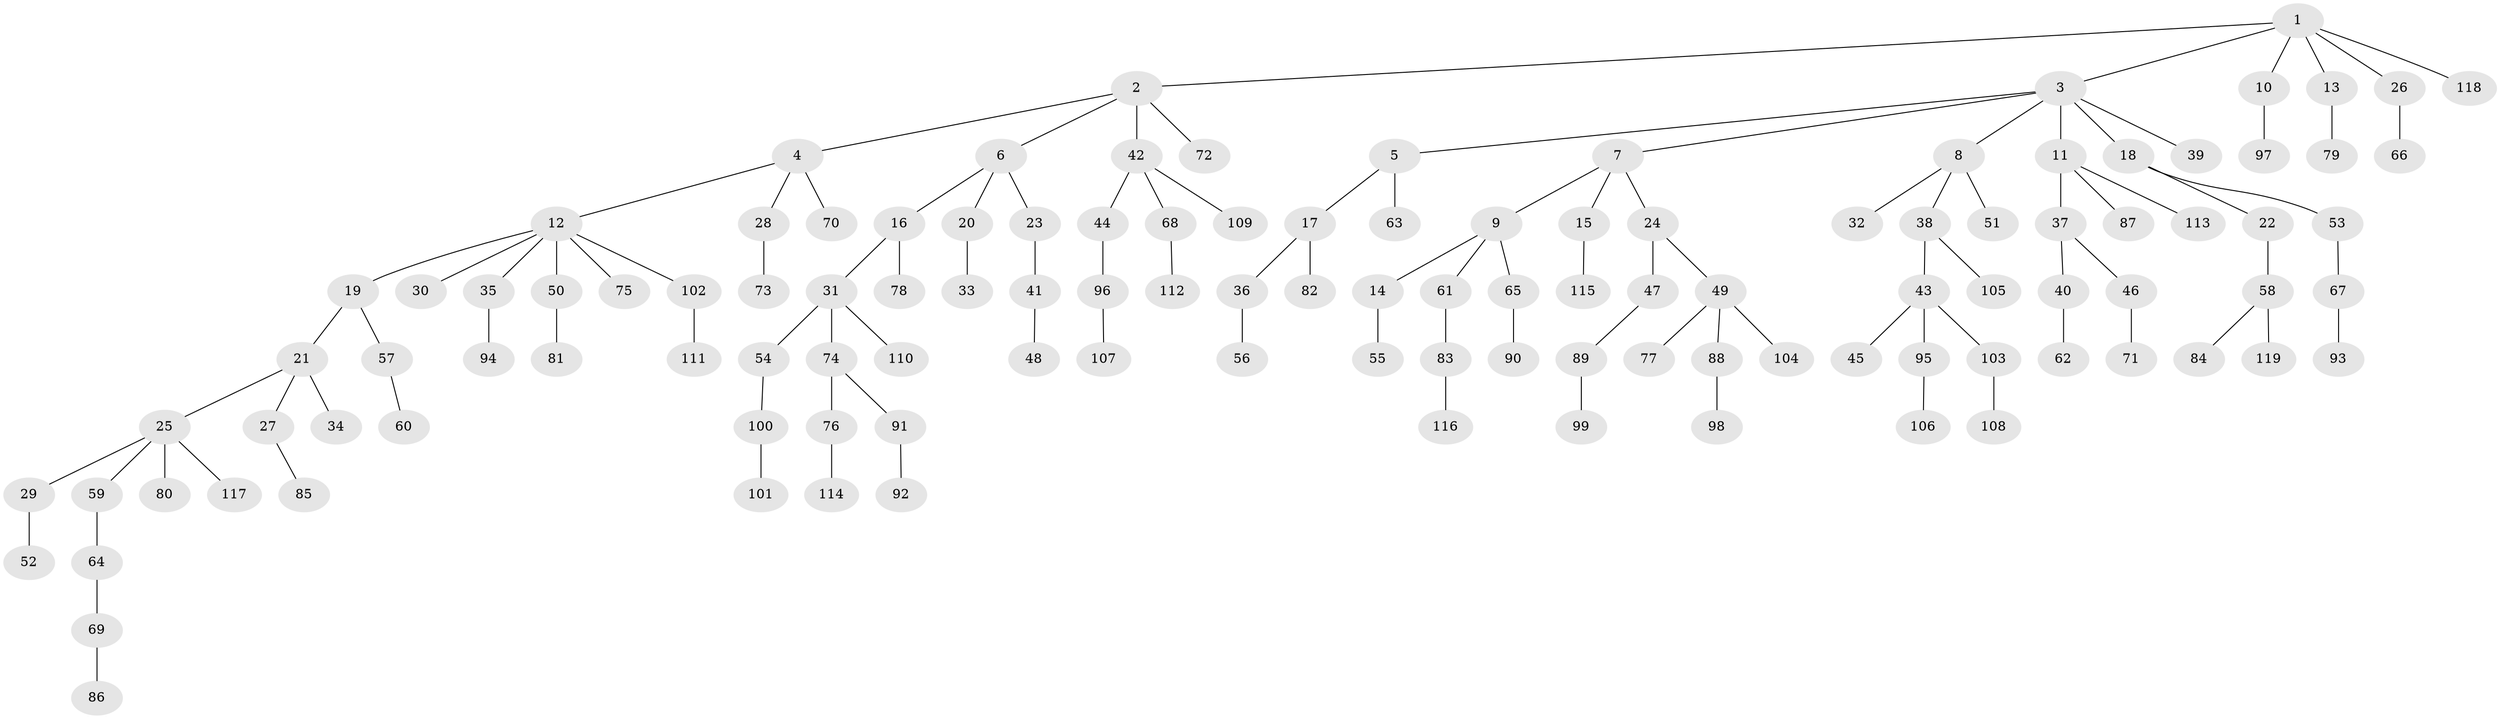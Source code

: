 // Generated by graph-tools (version 1.1) at 2025/26/03/09/25 03:26:27]
// undirected, 119 vertices, 118 edges
graph export_dot {
graph [start="1"]
  node [color=gray90,style=filled];
  1;
  2;
  3;
  4;
  5;
  6;
  7;
  8;
  9;
  10;
  11;
  12;
  13;
  14;
  15;
  16;
  17;
  18;
  19;
  20;
  21;
  22;
  23;
  24;
  25;
  26;
  27;
  28;
  29;
  30;
  31;
  32;
  33;
  34;
  35;
  36;
  37;
  38;
  39;
  40;
  41;
  42;
  43;
  44;
  45;
  46;
  47;
  48;
  49;
  50;
  51;
  52;
  53;
  54;
  55;
  56;
  57;
  58;
  59;
  60;
  61;
  62;
  63;
  64;
  65;
  66;
  67;
  68;
  69;
  70;
  71;
  72;
  73;
  74;
  75;
  76;
  77;
  78;
  79;
  80;
  81;
  82;
  83;
  84;
  85;
  86;
  87;
  88;
  89;
  90;
  91;
  92;
  93;
  94;
  95;
  96;
  97;
  98;
  99;
  100;
  101;
  102;
  103;
  104;
  105;
  106;
  107;
  108;
  109;
  110;
  111;
  112;
  113;
  114;
  115;
  116;
  117;
  118;
  119;
  1 -- 2;
  1 -- 3;
  1 -- 10;
  1 -- 13;
  1 -- 26;
  1 -- 118;
  2 -- 4;
  2 -- 6;
  2 -- 42;
  2 -- 72;
  3 -- 5;
  3 -- 7;
  3 -- 8;
  3 -- 11;
  3 -- 18;
  3 -- 39;
  4 -- 12;
  4 -- 28;
  4 -- 70;
  5 -- 17;
  5 -- 63;
  6 -- 16;
  6 -- 20;
  6 -- 23;
  7 -- 9;
  7 -- 15;
  7 -- 24;
  8 -- 32;
  8 -- 38;
  8 -- 51;
  9 -- 14;
  9 -- 61;
  9 -- 65;
  10 -- 97;
  11 -- 37;
  11 -- 87;
  11 -- 113;
  12 -- 19;
  12 -- 30;
  12 -- 35;
  12 -- 50;
  12 -- 75;
  12 -- 102;
  13 -- 79;
  14 -- 55;
  15 -- 115;
  16 -- 31;
  16 -- 78;
  17 -- 36;
  17 -- 82;
  18 -- 22;
  18 -- 53;
  19 -- 21;
  19 -- 57;
  20 -- 33;
  21 -- 25;
  21 -- 27;
  21 -- 34;
  22 -- 58;
  23 -- 41;
  24 -- 47;
  24 -- 49;
  25 -- 29;
  25 -- 59;
  25 -- 80;
  25 -- 117;
  26 -- 66;
  27 -- 85;
  28 -- 73;
  29 -- 52;
  31 -- 54;
  31 -- 74;
  31 -- 110;
  35 -- 94;
  36 -- 56;
  37 -- 40;
  37 -- 46;
  38 -- 43;
  38 -- 105;
  40 -- 62;
  41 -- 48;
  42 -- 44;
  42 -- 68;
  42 -- 109;
  43 -- 45;
  43 -- 95;
  43 -- 103;
  44 -- 96;
  46 -- 71;
  47 -- 89;
  49 -- 77;
  49 -- 88;
  49 -- 104;
  50 -- 81;
  53 -- 67;
  54 -- 100;
  57 -- 60;
  58 -- 84;
  58 -- 119;
  59 -- 64;
  61 -- 83;
  64 -- 69;
  65 -- 90;
  67 -- 93;
  68 -- 112;
  69 -- 86;
  74 -- 76;
  74 -- 91;
  76 -- 114;
  83 -- 116;
  88 -- 98;
  89 -- 99;
  91 -- 92;
  95 -- 106;
  96 -- 107;
  100 -- 101;
  102 -- 111;
  103 -- 108;
}
